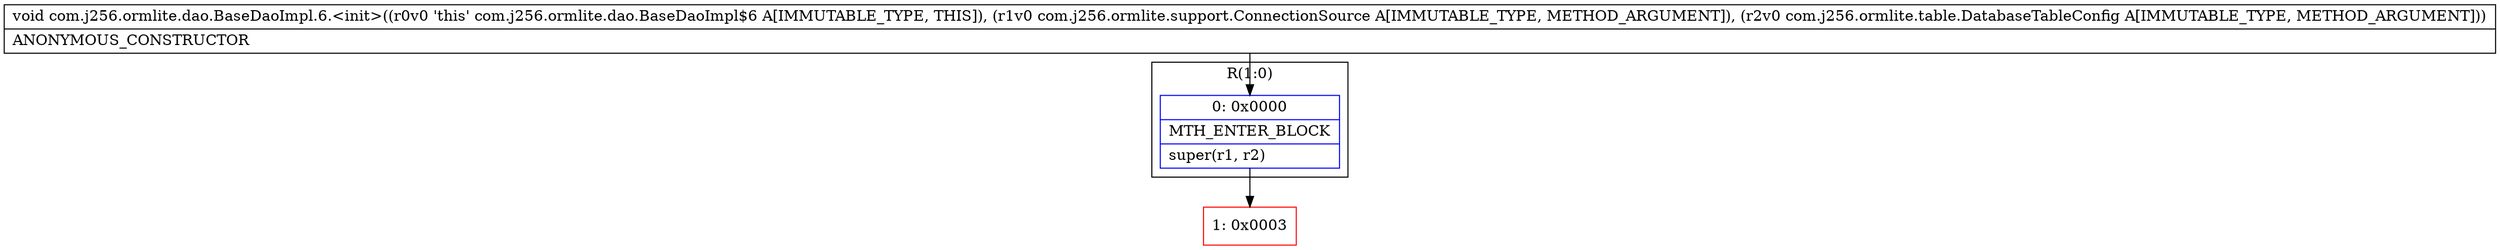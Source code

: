 digraph "CFG forcom.j256.ormlite.dao.BaseDaoImpl.6.\<init\>(Lcom\/j256\/ormlite\/support\/ConnectionSource;Lcom\/j256\/ormlite\/table\/DatabaseTableConfig;)V" {
subgraph cluster_Region_1794602300 {
label = "R(1:0)";
node [shape=record,color=blue];
Node_0 [shape=record,label="{0\:\ 0x0000|MTH_ENTER_BLOCK\l|super(r1, r2)\l}"];
}
Node_1 [shape=record,color=red,label="{1\:\ 0x0003}"];
MethodNode[shape=record,label="{void com.j256.ormlite.dao.BaseDaoImpl.6.\<init\>((r0v0 'this' com.j256.ormlite.dao.BaseDaoImpl$6 A[IMMUTABLE_TYPE, THIS]), (r1v0 com.j256.ormlite.support.ConnectionSource A[IMMUTABLE_TYPE, METHOD_ARGUMENT]), (r2v0 com.j256.ormlite.table.DatabaseTableConfig A[IMMUTABLE_TYPE, METHOD_ARGUMENT]))  | ANONYMOUS_CONSTRUCTOR\l}"];
MethodNode -> Node_0;
Node_0 -> Node_1;
}

